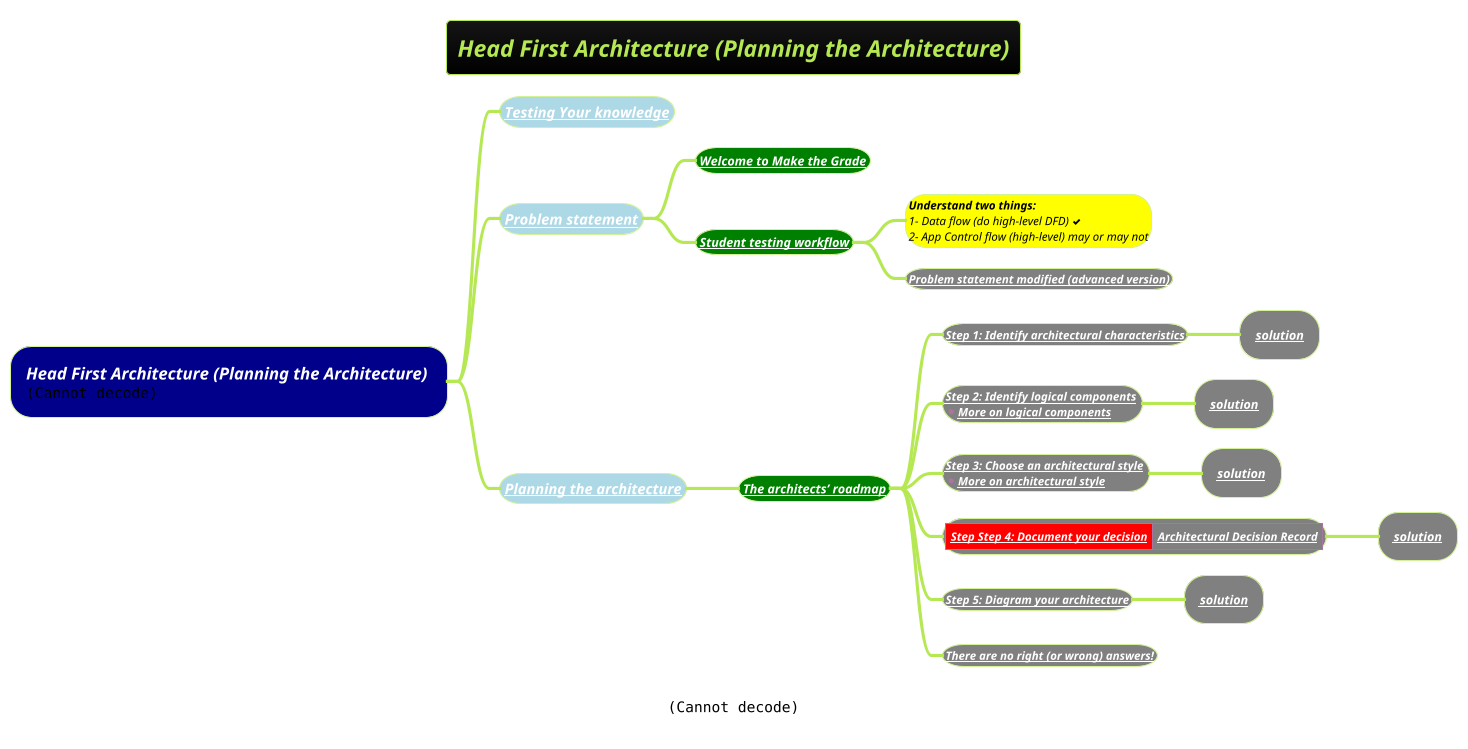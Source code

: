 @startmindmap
title = <i><size:18>Head First Architecture (Planning the Architecture)
!theme hacker
caption <img:images/img_854.png>

*[#darkblue] <i><color #white>Head First Architecture (Planning the Architecture) \n<img:images/img_841.png{scale=1}>
**[#lightblue] <i><color #black>[[docs/3-programming-languages/Venkat-Subramaniam/images/img_832.png Testing Your knowledge]]
**[#lightblue] <i><color #black>[[docs/3-programming-languages/Venkat-Subramaniam/images/img_833.png Problem statement]]
***[#green] <b><i><color #black>[[docs/3-programming-languages/Venkat-Subramaniam/images/img_833.png Welcome to Make the Grade]]
***[#green] <b><i><color #black>[[docs/3-programming-languages/Venkat-Subramaniam/images/img_834.png Student testing workflow]]
****[#yellow]:<i><b><color #black>Understand two things:
<i><color #black>1- Data flow (do high-level DFD) <&check>
<i><color #black>2- App Control flow (high-level) may or may not;
****[#grey] <b><i><color #black>[[docs/3-programming-languages/Venkat-Subramaniam/images/img_849.png Problem statement modified (advanced version)]]
**[#lightblue] <i><color #black>[[docs/3-programming-languages/Venkat-Subramaniam/images/img_835.png Planning the architecture]]
***[#green] <b><i><color #black>[[docs/3-programming-languages/Venkat-Subramaniam/images/img_836.png The architects’ roadmap]]
****[#grey] <b><i><color #black>[[docs/3-programming-languages/Venkat-Subramaniam/images/img_837.png Step 1: Identify architectural characteristics]]
*****[#grey] <b><i><color #black>[[docs/3-programming-languages/Venkat-Subramaniam/images/img_848.png solution]]
****[#grey] <b><i><color #black>[[docs/3-programming-languages/Venkat-Subramaniam/images/img_838.png Step 2: Identify logical components]] \n*<b><i><color #black>[[docs/3-programming-languages/Venkat-Subramaniam/images/img_855.png More on logical components]]

*****[#grey] <b><i><color #black>[[docs/3-programming-languages/Venkat-Subramaniam/images/img_850.png solution]]
****[#grey] <b><i><color #black>[[docs/3-programming-languages/Venkat-Subramaniam/images/img_839.png Step 3: Choose an architectural style]] \n*<b><i><color #black>[[docs/3-programming-languages/Venkat-Subramaniam/images/img_856.png More on architectural style]]
*****[#grey] <b><i><color #black>[[docs/3-programming-languages/Venkat-Subramaniam/images/img_851.png solution]]
****[#grey] |<#red><b><i><color #black>[[docs/3-programming-languages/Venkat-Subramaniam/images/img_840.png Step Step 4: Document your decision]]|<#grey><b><i><color #black>[[docs/3-programming-languages/Venkat-Subramaniam/images/img_845.png Architectural Decision Record]]|
*****[#grey] <b><i><color #black>[[docs/3-programming-languages/Venkat-Subramaniam/images/img_852.png solution]]
****[#grey] <b><i><color #black>[[docs/3-programming-languages/Venkat-Subramaniam/images/img_846.png Step 5: Diagram your architecture]]
*****[#grey] <b><i><color #black>[[docs/3-programming-languages/Venkat-Subramaniam/images/img_853.png solution]]
****[#grey] <b><i><color #black>[[docs/3-programming-languages/Venkat-Subramaniam/images/img_847.png There are no right (or wrong) answers!]]

@endmindmap
